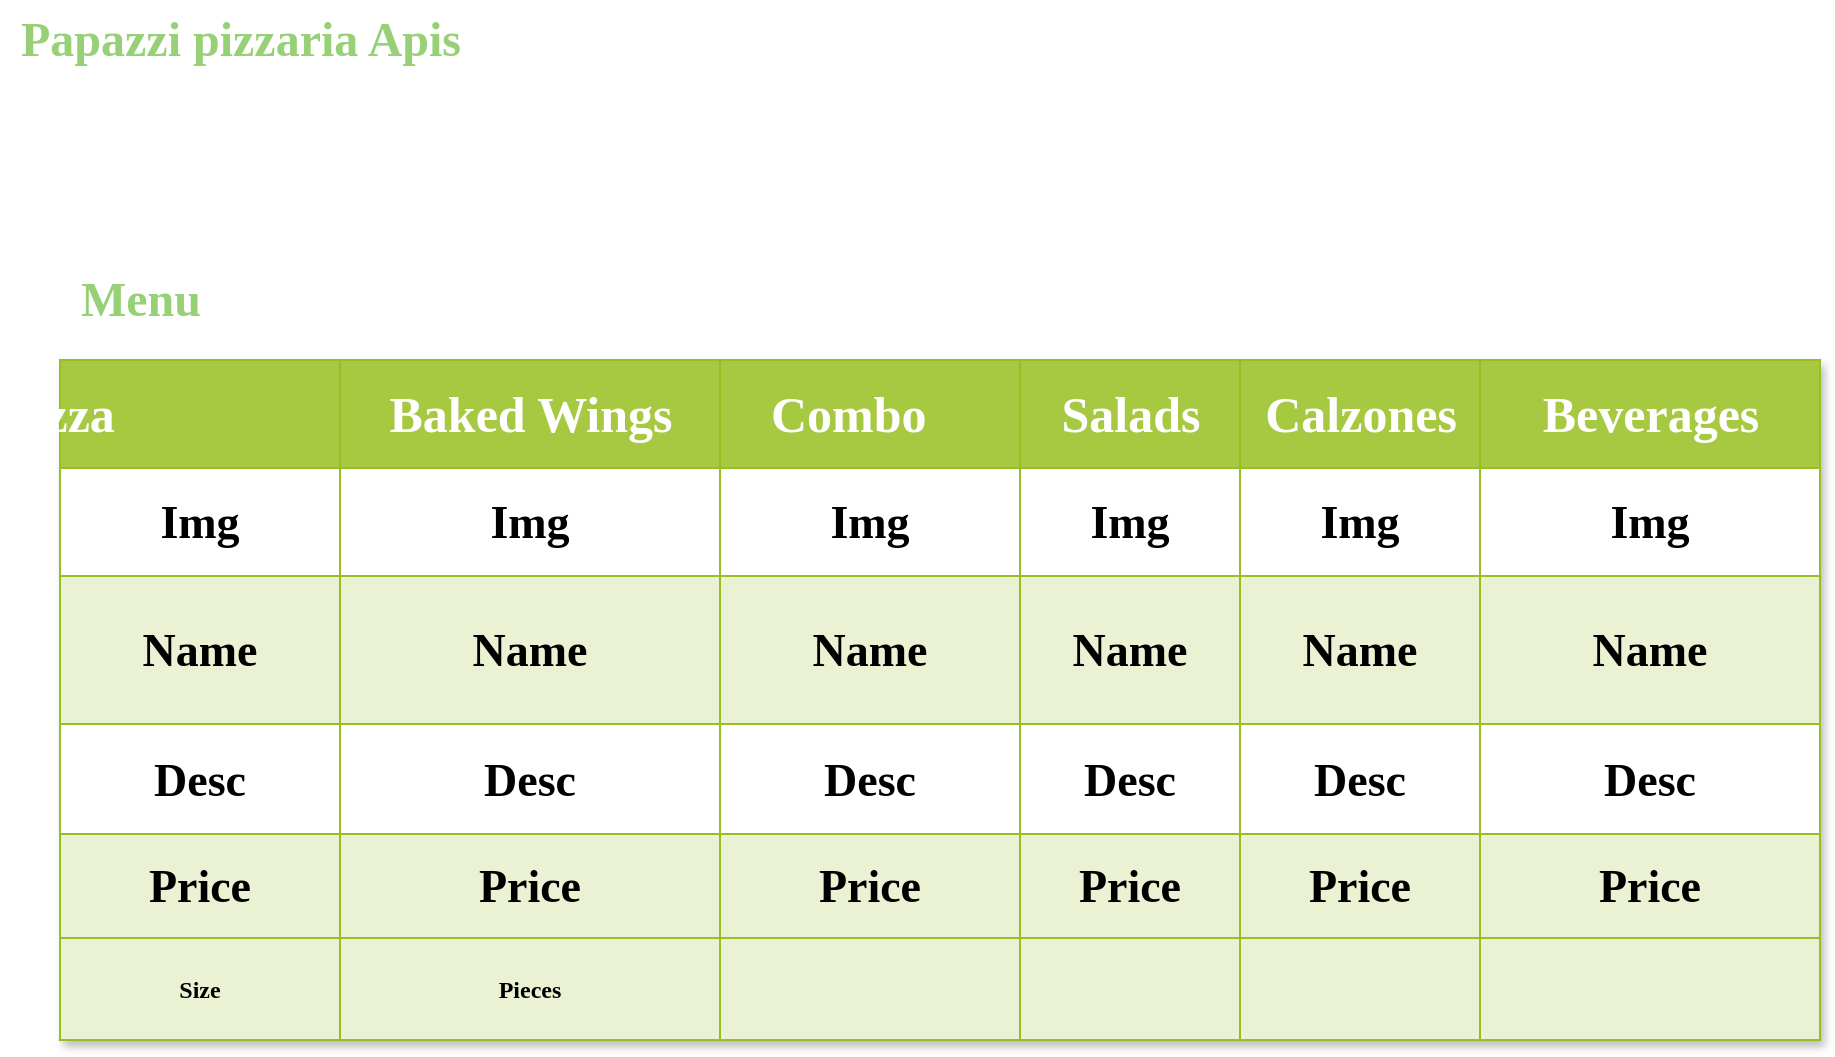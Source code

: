 <mxfile version="22.0.8" type="github">
  <diagram id="f106602c-feb2-e66a-4537-3a34d633f6aa" name="Page-1">
    <mxGraphModel dx="2569" dy="775" grid="1" gridSize="10" guides="1" tooltips="1" connect="1" arrows="1" fold="1" page="1" pageScale="1" pageWidth="1169" pageHeight="827" background="none" math="0" shadow="0">
      <root>
        <mxCell id="0" />
        <mxCell id="1" parent="0" />
        <mxCell id="TUm6tsFVRpP6n760HhnM-81" value="sdfsdfsd" style="childLayout=tableLayout;recursiveResize=0;strokeColor=#98bf21;fillColor=#A7C942;shadow=1;fontFamily=Comic Sans MS;fontStyle=1;labelBorderColor=none;" vertex="1" parent="1">
          <mxGeometry x="50" y="190" width="880" height="340" as="geometry" />
        </mxCell>
        <mxCell id="TUm6tsFVRpP6n760HhnM-82" style="shape=tableRow;horizontal=0;startSize=0;swimlaneHead=0;swimlaneBody=0;top=0;left=0;bottom=0;right=0;dropTarget=0;collapsible=0;recursiveResize=0;expand=0;fontStyle=1;strokeColor=inherit;fillColor=#ffffff;fontFamily=Comic Sans MS;labelBorderColor=none;" vertex="1" parent="TUm6tsFVRpP6n760HhnM-81">
          <mxGeometry width="880" height="54" as="geometry" />
        </mxCell>
        <mxCell id="TUm6tsFVRpP6n760HhnM-122" value="Pizza&lt;span style=&quot;white-space: pre; font-size: 25px;&quot;&gt;&#x9;&lt;/span&gt;&lt;span style=&quot;white-space: pre; font-size: 25px;&quot;&gt;&#x9;&lt;/span&gt;&lt;span style=&quot;white-space: pre; font-size: 25px;&quot;&gt;&#x9;&lt;/span&gt;" style="connectable=0;recursiveResize=0;strokeColor=inherit;fillColor=#A7C942;align=center;fontStyle=1;fontColor=#FFFFFF;html=1;fontFamily=Comic Sans MS;labelBorderColor=none;fontSize=25;" vertex="1" parent="TUm6tsFVRpP6n760HhnM-82">
          <mxGeometry width="140" height="54" as="geometry">
            <mxRectangle width="140" height="54" as="alternateBounds" />
          </mxGeometry>
        </mxCell>
        <mxCell id="TUm6tsFVRpP6n760HhnM-117" value="Baked Wings" style="connectable=0;recursiveResize=0;strokeColor=inherit;fillColor=#A7C942;align=center;fontStyle=1;fontColor=#FFFFFF;html=1;fontFamily=Comic Sans MS;labelBorderColor=none;fontSize=25;" vertex="1" parent="TUm6tsFVRpP6n760HhnM-82">
          <mxGeometry x="140" width="190" height="54" as="geometry">
            <mxRectangle width="190" height="54" as="alternateBounds" />
          </mxGeometry>
        </mxCell>
        <mxCell id="TUm6tsFVRpP6n760HhnM-112" value="Combo&lt;span style=&quot;white-space: pre; font-size: 25px;&quot;&gt;&#x9;&lt;/span&gt;" style="connectable=0;recursiveResize=0;strokeColor=inherit;fillColor=#A7C942;align=center;fontStyle=1;fontColor=#FFFFFF;html=1;fontFamily=Comic Sans MS;labelBorderColor=none;fontSize=25;" vertex="1" parent="TUm6tsFVRpP6n760HhnM-82">
          <mxGeometry x="330" width="150" height="54" as="geometry">
            <mxRectangle width="150" height="54" as="alternateBounds" />
          </mxGeometry>
        </mxCell>
        <mxCell id="TUm6tsFVRpP6n760HhnM-107" value="Salads" style="connectable=0;recursiveResize=0;strokeColor=inherit;fillColor=#A7C942;align=center;fontStyle=1;fontColor=#FFFFFF;html=1;fontFamily=Comic Sans MS;labelBorderColor=none;fontSize=25;" vertex="1" parent="TUm6tsFVRpP6n760HhnM-82">
          <mxGeometry x="480" width="110" height="54" as="geometry">
            <mxRectangle width="110" height="54" as="alternateBounds" />
          </mxGeometry>
        </mxCell>
        <mxCell id="TUm6tsFVRpP6n760HhnM-83" value="Calzones" style="connectable=0;recursiveResize=0;strokeColor=inherit;fillColor=#A7C942;align=center;fontStyle=1;fontColor=#FFFFFF;html=1;fontFamily=Comic Sans MS;labelBorderColor=none;fontSize=25;" vertex="1" parent="TUm6tsFVRpP6n760HhnM-82">
          <mxGeometry x="590" width="120" height="54" as="geometry">
            <mxRectangle width="120" height="54" as="alternateBounds" />
          </mxGeometry>
        </mxCell>
        <mxCell id="TUm6tsFVRpP6n760HhnM-84" value="Beverages" style="connectable=0;recursiveResize=0;strokeColor=inherit;fillColor=#A7C942;align=center;fontStyle=1;fontColor=#FFFFFF;html=1;fontFamily=Comic Sans MS;labelBorderColor=none;fontSize=25;" vertex="1" parent="TUm6tsFVRpP6n760HhnM-82">
          <mxGeometry x="710" width="170" height="54" as="geometry">
            <mxRectangle width="170" height="54" as="alternateBounds" />
          </mxGeometry>
        </mxCell>
        <mxCell id="TUm6tsFVRpP6n760HhnM-86" value="" style="shape=tableRow;horizontal=0;startSize=0;swimlaneHead=0;swimlaneBody=0;top=0;left=0;bottom=0;right=0;dropTarget=0;collapsible=0;recursiveResize=0;expand=0;fontStyle=1;strokeColor=inherit;fillColor=#ffffff;fontFamily=Comic Sans MS;labelBorderColor=none;fontSize=23;" vertex="1" parent="TUm6tsFVRpP6n760HhnM-81">
          <mxGeometry y="54" width="880" height="54" as="geometry" />
        </mxCell>
        <mxCell id="TUm6tsFVRpP6n760HhnM-123" value="Img" style="connectable=0;recursiveResize=0;strokeColor=inherit;fillColor=inherit;align=center;whiteSpace=wrap;html=1;fontStyle=1;labelBackgroundColor=none;fontFamily=Comic Sans MS;labelBorderColor=none;fontSize=23;" vertex="1" parent="TUm6tsFVRpP6n760HhnM-86">
          <mxGeometry width="140" height="54" as="geometry">
            <mxRectangle width="140" height="54" as="alternateBounds" />
          </mxGeometry>
        </mxCell>
        <mxCell id="TUm6tsFVRpP6n760HhnM-118" value="Img" style="connectable=0;recursiveResize=0;strokeColor=inherit;fillColor=inherit;align=center;whiteSpace=wrap;html=1;fontStyle=1;fontFamily=Comic Sans MS;labelBorderColor=none;fontSize=23;" vertex="1" parent="TUm6tsFVRpP6n760HhnM-86">
          <mxGeometry x="140" width="190" height="54" as="geometry">
            <mxRectangle width="190" height="54" as="alternateBounds" />
          </mxGeometry>
        </mxCell>
        <mxCell id="TUm6tsFVRpP6n760HhnM-113" value="Img" style="connectable=0;recursiveResize=0;strokeColor=inherit;fillColor=inherit;align=center;whiteSpace=wrap;html=1;fontStyle=1;fontFamily=Comic Sans MS;labelBorderColor=none;fontSize=23;" vertex="1" parent="TUm6tsFVRpP6n760HhnM-86">
          <mxGeometry x="330" width="150" height="54" as="geometry">
            <mxRectangle width="150" height="54" as="alternateBounds" />
          </mxGeometry>
        </mxCell>
        <mxCell id="TUm6tsFVRpP6n760HhnM-108" value="Img" style="connectable=0;recursiveResize=0;strokeColor=inherit;fillColor=inherit;align=center;whiteSpace=wrap;html=1;fontStyle=1;fontFamily=Comic Sans MS;labelBorderColor=none;fontSize=23;" vertex="1" parent="TUm6tsFVRpP6n760HhnM-86">
          <mxGeometry x="480" width="110" height="54" as="geometry">
            <mxRectangle width="110" height="54" as="alternateBounds" />
          </mxGeometry>
        </mxCell>
        <mxCell id="TUm6tsFVRpP6n760HhnM-87" value="Img" style="connectable=0;recursiveResize=0;strokeColor=inherit;fillColor=inherit;align=center;whiteSpace=wrap;html=1;fontStyle=1;fontFamily=Comic Sans MS;labelBorderColor=none;fontSize=23;" vertex="1" parent="TUm6tsFVRpP6n760HhnM-86">
          <mxGeometry x="590" width="120" height="54" as="geometry">
            <mxRectangle width="120" height="54" as="alternateBounds" />
          </mxGeometry>
        </mxCell>
        <mxCell id="TUm6tsFVRpP6n760HhnM-88" value="Img" style="connectable=0;recursiveResize=0;strokeColor=inherit;fillColor=inherit;align=center;whiteSpace=wrap;html=1;fontStyle=1;fontFamily=Comic Sans MS;labelBorderColor=none;fontSize=23;" vertex="1" parent="TUm6tsFVRpP6n760HhnM-86">
          <mxGeometry x="710" width="170" height="54" as="geometry">
            <mxRectangle width="170" height="54" as="alternateBounds" />
          </mxGeometry>
        </mxCell>
        <mxCell id="TUm6tsFVRpP6n760HhnM-90" value="" style="shape=tableRow;horizontal=0;startSize=0;swimlaneHead=0;swimlaneBody=0;top=0;left=0;bottom=0;right=0;dropTarget=0;collapsible=0;recursiveResize=0;expand=0;fontStyle=1;strokeColor=inherit;fillColor=#EAF2D3;fontFamily=Comic Sans MS;labelBorderColor=none;fontSize=23;" vertex="1" parent="TUm6tsFVRpP6n760HhnM-81">
          <mxGeometry y="108" width="880" height="74" as="geometry" />
        </mxCell>
        <mxCell id="TUm6tsFVRpP6n760HhnM-124" value="Name" style="connectable=0;recursiveResize=0;strokeColor=inherit;fillColor=inherit;whiteSpace=wrap;html=1;fontFamily=Comic Sans MS;fontStyle=1;labelBorderColor=none;verticalAlign=middle;fontSize=23;" vertex="1" parent="TUm6tsFVRpP6n760HhnM-90">
          <mxGeometry width="140" height="74" as="geometry">
            <mxRectangle width="140" height="74" as="alternateBounds" />
          </mxGeometry>
        </mxCell>
        <mxCell id="TUm6tsFVRpP6n760HhnM-119" value="Name" style="connectable=0;recursiveResize=0;strokeColor=inherit;fillColor=inherit;whiteSpace=wrap;html=1;fontFamily=Comic Sans MS;fontStyle=1;labelBorderColor=none;fontSize=23;" vertex="1" parent="TUm6tsFVRpP6n760HhnM-90">
          <mxGeometry x="140" width="190" height="74" as="geometry">
            <mxRectangle width="190" height="74" as="alternateBounds" />
          </mxGeometry>
        </mxCell>
        <mxCell id="TUm6tsFVRpP6n760HhnM-114" value="Name" style="connectable=0;recursiveResize=0;strokeColor=inherit;fillColor=inherit;whiteSpace=wrap;html=1;fontFamily=Comic Sans MS;fontStyle=1;labelBorderColor=none;fontSize=23;" vertex="1" parent="TUm6tsFVRpP6n760HhnM-90">
          <mxGeometry x="330" width="150" height="74" as="geometry">
            <mxRectangle width="150" height="74" as="alternateBounds" />
          </mxGeometry>
        </mxCell>
        <mxCell id="TUm6tsFVRpP6n760HhnM-109" value="Name" style="connectable=0;recursiveResize=0;strokeColor=inherit;fillColor=inherit;whiteSpace=wrap;html=1;fontFamily=Comic Sans MS;fontStyle=1;labelBorderColor=none;fontSize=23;" vertex="1" parent="TUm6tsFVRpP6n760HhnM-90">
          <mxGeometry x="480" width="110" height="74" as="geometry">
            <mxRectangle width="110" height="74" as="alternateBounds" />
          </mxGeometry>
        </mxCell>
        <mxCell id="TUm6tsFVRpP6n760HhnM-91" value="Name" style="connectable=0;recursiveResize=0;strokeColor=inherit;fillColor=inherit;whiteSpace=wrap;html=1;fontFamily=Comic Sans MS;fontStyle=1;labelBorderColor=none;fontSize=23;" vertex="1" parent="TUm6tsFVRpP6n760HhnM-90">
          <mxGeometry x="590" width="120" height="74" as="geometry">
            <mxRectangle width="120" height="74" as="alternateBounds" />
          </mxGeometry>
        </mxCell>
        <mxCell id="TUm6tsFVRpP6n760HhnM-92" value="Name" style="connectable=0;recursiveResize=0;strokeColor=inherit;fillColor=inherit;whiteSpace=wrap;html=1;fontFamily=Comic Sans MS;fontStyle=1;labelBorderColor=none;fontSize=23;" vertex="1" parent="TUm6tsFVRpP6n760HhnM-90">
          <mxGeometry x="710" width="170" height="74" as="geometry">
            <mxRectangle width="170" height="74" as="alternateBounds" />
          </mxGeometry>
        </mxCell>
        <mxCell id="TUm6tsFVRpP6n760HhnM-94" value="" style="shape=tableRow;horizontal=0;startSize=0;swimlaneHead=0;swimlaneBody=0;top=0;left=0;bottom=0;right=0;dropTarget=0;collapsible=0;recursiveResize=0;expand=0;fontStyle=1;strokeColor=inherit;fillColor=#ffffff;fontFamily=Comic Sans MS;labelBorderColor=none;fontSize=23;" vertex="1" parent="TUm6tsFVRpP6n760HhnM-81">
          <mxGeometry y="182" width="880" height="55" as="geometry" />
        </mxCell>
        <mxCell id="TUm6tsFVRpP6n760HhnM-125" value="Desc" style="connectable=0;recursiveResize=0;strokeColor=inherit;fillColor=inherit;fontStyle=1;align=center;whiteSpace=wrap;html=1;fontFamily=Comic Sans MS;labelBorderColor=none;fontSize=23;" vertex="1" parent="TUm6tsFVRpP6n760HhnM-94">
          <mxGeometry width="140" height="55" as="geometry">
            <mxRectangle width="140" height="55" as="alternateBounds" />
          </mxGeometry>
        </mxCell>
        <mxCell id="TUm6tsFVRpP6n760HhnM-120" value="Desc" style="connectable=0;recursiveResize=0;strokeColor=inherit;fillColor=inherit;fontStyle=1;align=center;whiteSpace=wrap;html=1;fontFamily=Comic Sans MS;labelBorderColor=none;fontSize=23;" vertex="1" parent="TUm6tsFVRpP6n760HhnM-94">
          <mxGeometry x="140" width="190" height="55" as="geometry">
            <mxRectangle width="190" height="55" as="alternateBounds" />
          </mxGeometry>
        </mxCell>
        <mxCell id="TUm6tsFVRpP6n760HhnM-115" value="Desc" style="connectable=0;recursiveResize=0;strokeColor=inherit;fillColor=inherit;fontStyle=1;align=center;whiteSpace=wrap;html=1;fontFamily=Comic Sans MS;labelBorderColor=none;fontSize=23;" vertex="1" parent="TUm6tsFVRpP6n760HhnM-94">
          <mxGeometry x="330" width="150" height="55" as="geometry">
            <mxRectangle width="150" height="55" as="alternateBounds" />
          </mxGeometry>
        </mxCell>
        <mxCell id="TUm6tsFVRpP6n760HhnM-110" value="Desc" style="connectable=0;recursiveResize=0;strokeColor=inherit;fillColor=inherit;fontStyle=1;align=center;whiteSpace=wrap;html=1;fontFamily=Comic Sans MS;labelBorderColor=none;fontSize=23;" vertex="1" parent="TUm6tsFVRpP6n760HhnM-94">
          <mxGeometry x="480" width="110" height="55" as="geometry">
            <mxRectangle width="110" height="55" as="alternateBounds" />
          </mxGeometry>
        </mxCell>
        <mxCell id="TUm6tsFVRpP6n760HhnM-95" value="Desc" style="connectable=0;recursiveResize=0;strokeColor=inherit;fillColor=inherit;fontStyle=1;align=center;whiteSpace=wrap;html=1;fontFamily=Comic Sans MS;labelBorderColor=none;fontSize=23;" vertex="1" parent="TUm6tsFVRpP6n760HhnM-94">
          <mxGeometry x="590" width="120" height="55" as="geometry">
            <mxRectangle width="120" height="55" as="alternateBounds" />
          </mxGeometry>
        </mxCell>
        <mxCell id="TUm6tsFVRpP6n760HhnM-96" value="Desc" style="connectable=0;recursiveResize=0;strokeColor=inherit;fillColor=inherit;fontStyle=1;align=center;whiteSpace=wrap;html=1;fontFamily=Comic Sans MS;labelBorderColor=none;fontSize=23;" vertex="1" parent="TUm6tsFVRpP6n760HhnM-94">
          <mxGeometry x="710" width="170" height="55" as="geometry">
            <mxRectangle width="170" height="55" as="alternateBounds" />
          </mxGeometry>
        </mxCell>
        <mxCell id="TUm6tsFVRpP6n760HhnM-98" value="" style="shape=tableRow;horizontal=0;startSize=0;swimlaneHead=0;swimlaneBody=0;top=0;left=0;bottom=0;right=0;dropTarget=0;collapsible=0;recursiveResize=0;expand=0;fontStyle=1;strokeColor=inherit;fillColor=#EAF2D3;fontFamily=Comic Sans MS;labelBorderColor=none;fontSize=23;" vertex="1" parent="TUm6tsFVRpP6n760HhnM-81">
          <mxGeometry y="237" width="880" height="52" as="geometry" />
        </mxCell>
        <mxCell id="TUm6tsFVRpP6n760HhnM-126" value="Price" style="connectable=0;recursiveResize=0;strokeColor=inherit;fillColor=inherit;whiteSpace=wrap;html=1;fontFamily=Comic Sans MS;fontStyle=1;labelBorderColor=none;fontSize=23;" vertex="1" parent="TUm6tsFVRpP6n760HhnM-98">
          <mxGeometry width="140" height="52" as="geometry">
            <mxRectangle width="140" height="52" as="alternateBounds" />
          </mxGeometry>
        </mxCell>
        <mxCell id="TUm6tsFVRpP6n760HhnM-121" value="Price" style="connectable=0;recursiveResize=0;strokeColor=inherit;fillColor=inherit;whiteSpace=wrap;html=1;fontFamily=Comic Sans MS;fontStyle=1;labelBorderColor=none;fontSize=23;" vertex="1" parent="TUm6tsFVRpP6n760HhnM-98">
          <mxGeometry x="140" width="190" height="52" as="geometry">
            <mxRectangle width="190" height="52" as="alternateBounds" />
          </mxGeometry>
        </mxCell>
        <mxCell id="TUm6tsFVRpP6n760HhnM-116" value="Price" style="connectable=0;recursiveResize=0;strokeColor=inherit;fillColor=inherit;whiteSpace=wrap;html=1;fontFamily=Comic Sans MS;fontStyle=1;labelBorderColor=none;fontSize=23;" vertex="1" parent="TUm6tsFVRpP6n760HhnM-98">
          <mxGeometry x="330" width="150" height="52" as="geometry">
            <mxRectangle width="150" height="52" as="alternateBounds" />
          </mxGeometry>
        </mxCell>
        <mxCell id="TUm6tsFVRpP6n760HhnM-111" value="Price" style="connectable=0;recursiveResize=0;strokeColor=inherit;fillColor=inherit;whiteSpace=wrap;html=1;fontFamily=Comic Sans MS;fontStyle=1;labelBorderColor=none;fontSize=23;" vertex="1" parent="TUm6tsFVRpP6n760HhnM-98">
          <mxGeometry x="480" width="110" height="52" as="geometry">
            <mxRectangle width="110" height="52" as="alternateBounds" />
          </mxGeometry>
        </mxCell>
        <mxCell id="TUm6tsFVRpP6n760HhnM-99" value="Price" style="connectable=0;recursiveResize=0;strokeColor=inherit;fillColor=inherit;whiteSpace=wrap;html=1;fontFamily=Comic Sans MS;fontStyle=1;labelBorderColor=none;fontSize=23;" vertex="1" parent="TUm6tsFVRpP6n760HhnM-98">
          <mxGeometry x="590" width="120" height="52" as="geometry">
            <mxRectangle width="120" height="52" as="alternateBounds" />
          </mxGeometry>
        </mxCell>
        <mxCell id="TUm6tsFVRpP6n760HhnM-100" value="Price" style="connectable=0;recursiveResize=0;strokeColor=inherit;fillColor=inherit;whiteSpace=wrap;html=1;fontFamily=Comic Sans MS;fontStyle=1;labelBorderColor=none;fontSize=23;" vertex="1" parent="TUm6tsFVRpP6n760HhnM-98">
          <mxGeometry x="710" width="170" height="52" as="geometry">
            <mxRectangle width="170" height="52" as="alternateBounds" />
          </mxGeometry>
        </mxCell>
        <mxCell id="TUm6tsFVRpP6n760HhnM-127" value="" style="shape=tableRow;horizontal=0;startSize=0;swimlaneHead=0;swimlaneBody=0;top=0;left=0;bottom=0;right=0;dropTarget=0;collapsible=0;recursiveResize=0;expand=0;fontStyle=1;strokeColor=inherit;fillColor=#EAF2D3;fontFamily=Comic Sans MS;labelBorderColor=none;" vertex="1" parent="TUm6tsFVRpP6n760HhnM-81">
          <mxGeometry y="289" width="880" height="51" as="geometry" />
        </mxCell>
        <mxCell id="TUm6tsFVRpP6n760HhnM-128" value="Size" style="connectable=0;recursiveResize=0;strokeColor=inherit;fillColor=inherit;whiteSpace=wrap;html=1;fontFamily=Comic Sans MS;fontStyle=1;labelBorderColor=none;" vertex="1" parent="TUm6tsFVRpP6n760HhnM-127">
          <mxGeometry width="140" height="51" as="geometry">
            <mxRectangle width="140" height="51" as="alternateBounds" />
          </mxGeometry>
        </mxCell>
        <mxCell id="TUm6tsFVRpP6n760HhnM-129" value="Pieces" style="connectable=0;recursiveResize=0;strokeColor=inherit;fillColor=inherit;whiteSpace=wrap;html=1;fontFamily=Comic Sans MS;fontStyle=1;labelBorderColor=none;" vertex="1" parent="TUm6tsFVRpP6n760HhnM-127">
          <mxGeometry x="140" width="190" height="51" as="geometry">
            <mxRectangle width="190" height="51" as="alternateBounds" />
          </mxGeometry>
        </mxCell>
        <mxCell id="TUm6tsFVRpP6n760HhnM-130" value="" style="connectable=0;recursiveResize=0;strokeColor=inherit;fillColor=inherit;whiteSpace=wrap;html=1;fontFamily=Comic Sans MS;fontStyle=1;labelBorderColor=none;" vertex="1" parent="TUm6tsFVRpP6n760HhnM-127">
          <mxGeometry x="330" width="150" height="51" as="geometry">
            <mxRectangle width="150" height="51" as="alternateBounds" />
          </mxGeometry>
        </mxCell>
        <mxCell id="TUm6tsFVRpP6n760HhnM-131" style="connectable=0;recursiveResize=0;strokeColor=inherit;fillColor=inherit;whiteSpace=wrap;html=1;fontFamily=Comic Sans MS;fontStyle=1;labelBorderColor=none;" vertex="1" parent="TUm6tsFVRpP6n760HhnM-127">
          <mxGeometry x="480" width="110" height="51" as="geometry">
            <mxRectangle width="110" height="51" as="alternateBounds" />
          </mxGeometry>
        </mxCell>
        <mxCell id="TUm6tsFVRpP6n760HhnM-132" value="" style="connectable=0;recursiveResize=0;strokeColor=inherit;fillColor=inherit;whiteSpace=wrap;html=1;fontFamily=Comic Sans MS;fontStyle=1;labelBorderColor=none;" vertex="1" parent="TUm6tsFVRpP6n760HhnM-127">
          <mxGeometry x="590" width="120" height="51" as="geometry">
            <mxRectangle width="120" height="51" as="alternateBounds" />
          </mxGeometry>
        </mxCell>
        <mxCell id="TUm6tsFVRpP6n760HhnM-133" value="" style="connectable=0;recursiveResize=0;strokeColor=inherit;fillColor=inherit;whiteSpace=wrap;html=1;fontFamily=Comic Sans MS;fontStyle=1;labelBorderColor=none;" vertex="1" parent="TUm6tsFVRpP6n760HhnM-127">
          <mxGeometry x="710" width="170" height="51" as="geometry">
            <mxRectangle width="170" height="51" as="alternateBounds" />
          </mxGeometry>
        </mxCell>
        <mxCell id="TUm6tsFVRpP6n760HhnM-134" value="Menu" style="text;strokeColor=none;fillColor=none;html=1;fontSize=24;fontStyle=1;verticalAlign=middle;align=center;fontFamily=Comic Sans MS;fontColor=#97D077;" vertex="1" parent="1">
          <mxGeometry x="40" y="140" width="100" height="40" as="geometry" />
        </mxCell>
        <mxCell id="TUm6tsFVRpP6n760HhnM-135" style="edgeStyle=orthogonalEdgeStyle;rounded=0;orthogonalLoop=1;jettySize=auto;html=1;exitX=0.5;exitY=1;exitDx=0;exitDy=0;" edge="1" parent="1" source="TUm6tsFVRpP6n760HhnM-134" target="TUm6tsFVRpP6n760HhnM-134">
          <mxGeometry relative="1" as="geometry" />
        </mxCell>
        <mxCell id="TUm6tsFVRpP6n760HhnM-136" value="Papazzi pizzaria Apis" style="text;html=1;fontSize=24;fontStyle=1;verticalAlign=middle;align=center;fontFamily=Comic Sans MS;fontColor=#97D077;" vertex="1" parent="1">
          <mxGeometry x="90" y="10" width="100" height="40" as="geometry" />
        </mxCell>
      </root>
    </mxGraphModel>
  </diagram>
</mxfile>
